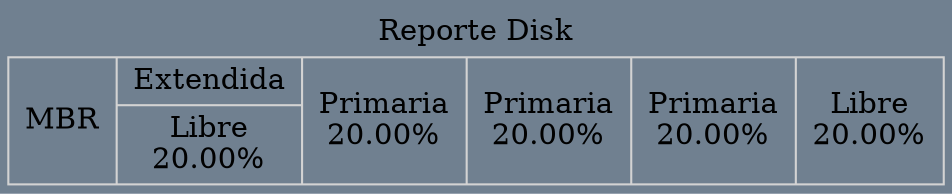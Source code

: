 digraph grid {bgcolor="slategrey" label=" Reporte Disk "layout=dot labelloc = "t"edge [weigth=1000 style=dashed color=red4 dir = "both" arrowtail="open" arrowhead="open"]node[shape=record, color=lightgrey]a0[label="MBR|{Extendida|Libre\n20.00%\n}|Primaria\n20.00%\n|Primaria\n20.00%\n|Primaria\n20.00%\n|Libre\n20.00%\n"];
}
